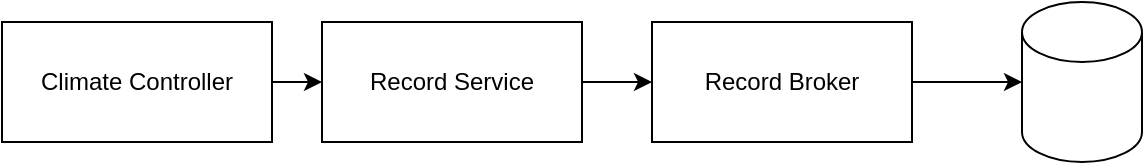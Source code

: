 <mxfile version="15.8.7" type="device"><diagram id="g5dyYq1B_zKvjaVm0JMJ" name="Page-1"><mxGraphModel dx="1038" dy="660" grid="1" gridSize="10" guides="1" tooltips="1" connect="1" arrows="1" fold="1" page="1" pageScale="1" pageWidth="850" pageHeight="1100" math="0" shadow="0"><root><mxCell id="0"/><mxCell id="1" parent="0"/><mxCell id="8AhjLwc7SC7p6_HqBuaz-8" value="&lt;br&gt;" style="shape=cylinder3;whiteSpace=wrap;html=1;boundedLbl=1;backgroundOutline=1;size=15;" parent="1" vertex="1"><mxGeometry x="650" y="200" width="60" height="80" as="geometry"/></mxCell><mxCell id="8AhjLwc7SC7p6_HqBuaz-12" style="edgeStyle=orthogonalEdgeStyle;rounded=0;orthogonalLoop=1;jettySize=auto;html=1;" parent="1" source="8AhjLwc7SC7p6_HqBuaz-10" target="8AhjLwc7SC7p6_HqBuaz-8" edge="1"><mxGeometry relative="1" as="geometry"/></mxCell><mxCell id="8AhjLwc7SC7p6_HqBuaz-10" value="Record Broker" style="rounded=0;whiteSpace=wrap;html=1;" parent="1" vertex="1"><mxGeometry x="465" y="210" width="130" height="60" as="geometry"/></mxCell><mxCell id="BdxgfYUiqhI3K_9bb1Dc-16" style="edgeStyle=orthogonalEdgeStyle;rounded=0;orthogonalLoop=1;jettySize=auto;html=1;entryX=0;entryY=0.5;entryDx=0;entryDy=0;" parent="1" source="8AhjLwc7SC7p6_HqBuaz-16" target="l37xEFlMgvpmf_s_tgaY-7" edge="1"><mxGeometry relative="1" as="geometry"/></mxCell><mxCell id="8AhjLwc7SC7p6_HqBuaz-16" value="Climate Controller" style="rounded=0;whiteSpace=wrap;html=1;" parent="1" vertex="1"><mxGeometry x="140" y="210" width="135" height="60" as="geometry"/></mxCell><mxCell id="l37xEFlMgvpmf_s_tgaY-10" style="edgeStyle=orthogonalEdgeStyle;rounded=0;orthogonalLoop=1;jettySize=auto;html=1;" parent="1" edge="1"><mxGeometry relative="1" as="geometry"><mxPoint x="520" y="330" as="sourcePoint"/></mxGeometry></mxCell><mxCell id="l37xEFlMgvpmf_s_tgaY-9" style="edgeStyle=orthogonalEdgeStyle;rounded=0;orthogonalLoop=1;jettySize=auto;html=1;entryX=0;entryY=0.5;entryDx=0;entryDy=0;" parent="1" source="l37xEFlMgvpmf_s_tgaY-7" target="8AhjLwc7SC7p6_HqBuaz-10" edge="1"><mxGeometry relative="1" as="geometry"/></mxCell><mxCell id="l37xEFlMgvpmf_s_tgaY-7" value="Record Service" style="rounded=0;whiteSpace=wrap;html=1;" parent="1" vertex="1"><mxGeometry x="300" y="210" width="130" height="60" as="geometry"/></mxCell><mxCell id="l37xEFlMgvpmf_s_tgaY-11" style="edgeStyle=orthogonalEdgeStyle;rounded=0;orthogonalLoop=1;jettySize=auto;html=1;" parent="1" edge="1"><mxGeometry relative="1" as="geometry"><mxPoint x="555" y="400" as="targetPoint"/></mxGeometry></mxCell></root></mxGraphModel></diagram></mxfile>
